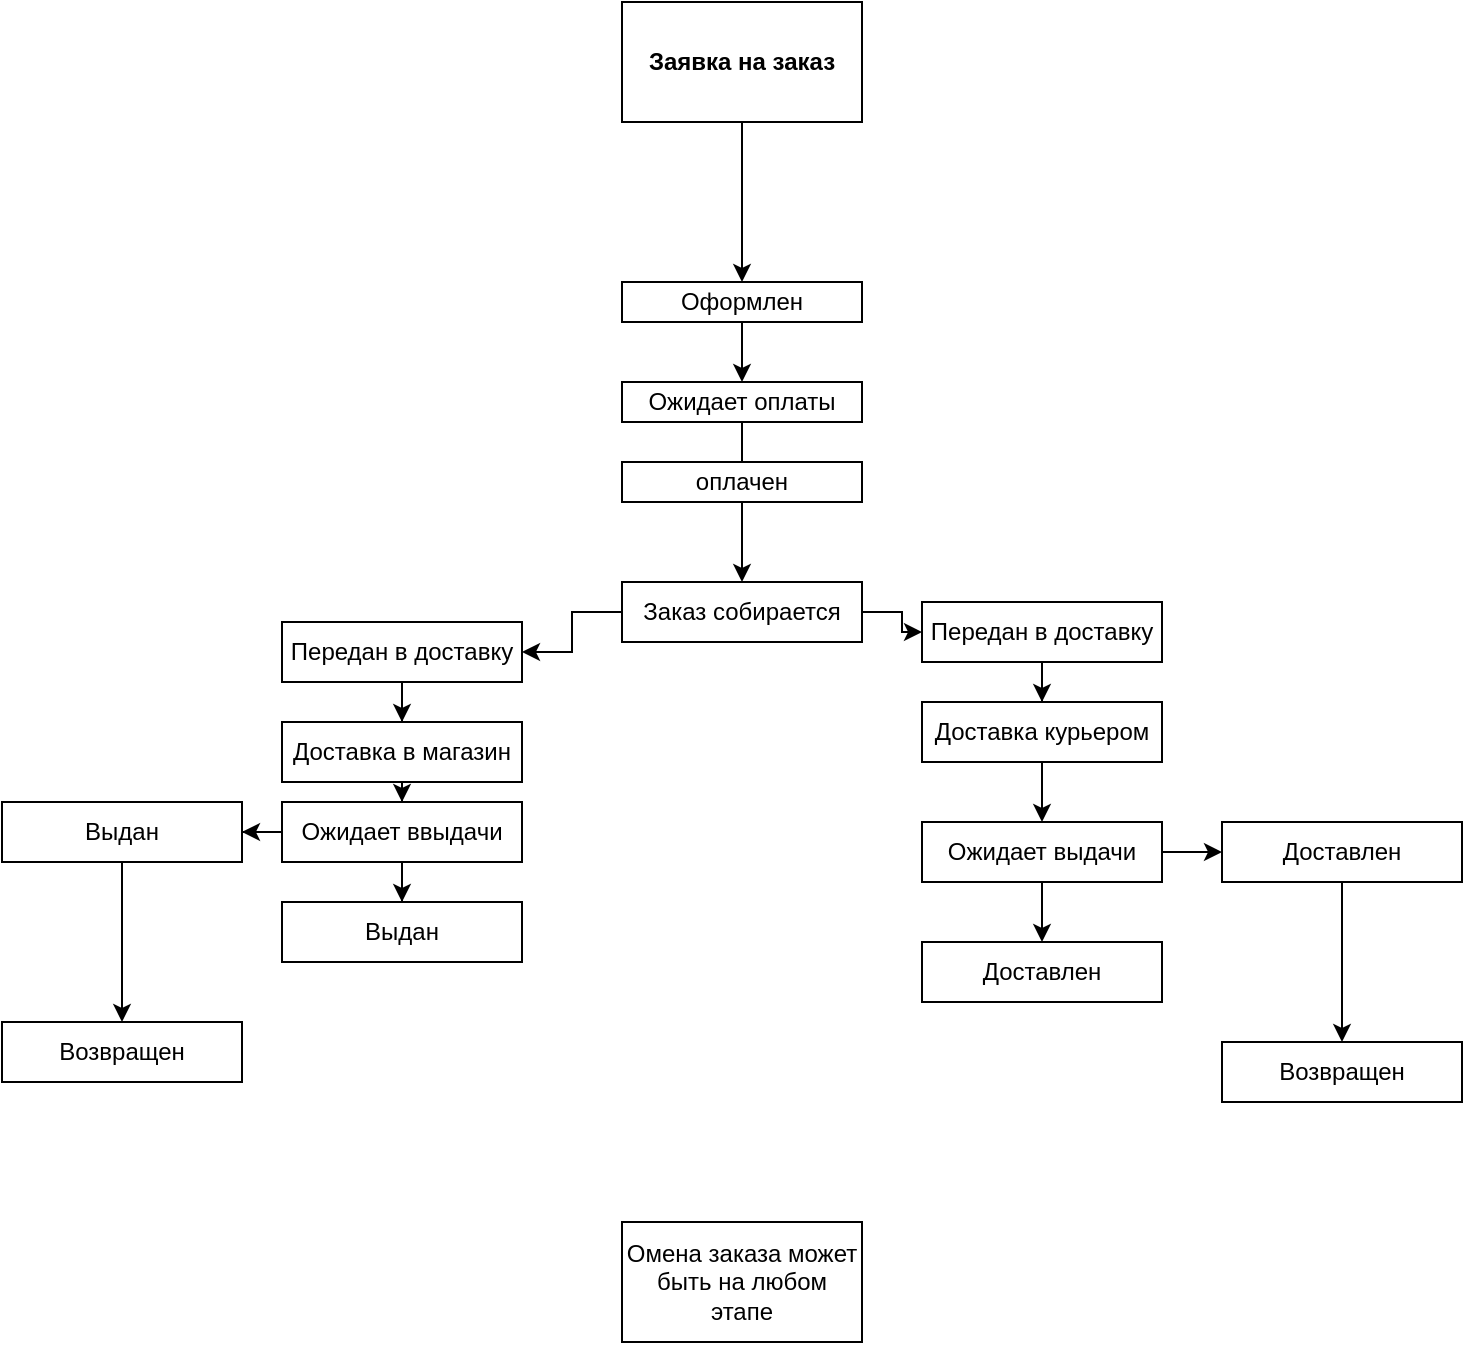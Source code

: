 <mxfile version="23.1.5" type="device">
  <diagram name="Страница — 1" id="hiwBlVGiFP5OjQJbE0yj">
    <mxGraphModel dx="1434" dy="844" grid="1" gridSize="10" guides="1" tooltips="1" connect="1" arrows="1" fold="1" page="1" pageScale="1" pageWidth="827" pageHeight="1169" math="0" shadow="0">
      <root>
        <mxCell id="0" />
        <mxCell id="1" parent="0" />
        <mxCell id="sb92uRKTc0TN339oHrCb-21" value="" style="edgeStyle=orthogonalEdgeStyle;rounded=0;orthogonalLoop=1;jettySize=auto;html=1;" edge="1" parent="1" source="sb92uRKTc0TN339oHrCb-2" target="sb92uRKTc0TN339oHrCb-20">
          <mxGeometry relative="1" as="geometry" />
        </mxCell>
        <mxCell id="sb92uRKTc0TN339oHrCb-2" value="Заявка на заказ" style="rounded=0;whiteSpace=wrap;html=1;fontStyle=1" vertex="1" parent="1">
          <mxGeometry x="340" y="20" width="120" height="60" as="geometry" />
        </mxCell>
        <mxCell id="sb92uRKTc0TN339oHrCb-23" value="" style="edgeStyle=orthogonalEdgeStyle;rounded=0;orthogonalLoop=1;jettySize=auto;html=1;" edge="1" parent="1" source="sb92uRKTc0TN339oHrCb-20">
          <mxGeometry relative="1" as="geometry">
            <mxPoint x="400" y="210" as="targetPoint" />
          </mxGeometry>
        </mxCell>
        <mxCell id="sb92uRKTc0TN339oHrCb-20" value="Оформлен" style="rounded=0;whiteSpace=wrap;html=1;" vertex="1" parent="1">
          <mxGeometry x="340" y="160" width="120" height="20" as="geometry" />
        </mxCell>
        <mxCell id="sb92uRKTc0TN339oHrCb-25" value="" style="edgeStyle=orthogonalEdgeStyle;rounded=0;orthogonalLoop=1;jettySize=auto;html=1;" edge="1" parent="1" source="sb92uRKTc0TN339oHrCb-22">
          <mxGeometry relative="1" as="geometry">
            <mxPoint x="400" y="260" as="targetPoint" />
          </mxGeometry>
        </mxCell>
        <mxCell id="sb92uRKTc0TN339oHrCb-22" value="Ожидает оплаты" style="rounded=0;whiteSpace=wrap;html=1;" vertex="1" parent="1">
          <mxGeometry x="340" y="210" width="120" height="20" as="geometry" />
        </mxCell>
        <mxCell id="sb92uRKTc0TN339oHrCb-27" value="" style="edgeStyle=orthogonalEdgeStyle;rounded=0;orthogonalLoop=1;jettySize=auto;html=1;" edge="1" parent="1" source="sb92uRKTc0TN339oHrCb-24">
          <mxGeometry relative="1" as="geometry">
            <mxPoint x="400" y="310" as="targetPoint" />
          </mxGeometry>
        </mxCell>
        <mxCell id="sb92uRKTc0TN339oHrCb-24" value="оплачен" style="rounded=0;whiteSpace=wrap;html=1;" vertex="1" parent="1">
          <mxGeometry x="340" y="250" width="120" height="20" as="geometry" />
        </mxCell>
        <mxCell id="sb92uRKTc0TN339oHrCb-29" value="" style="edgeStyle=orthogonalEdgeStyle;rounded=0;orthogonalLoop=1;jettySize=auto;html=1;" edge="1" parent="1" source="sb92uRKTc0TN339oHrCb-26" target="sb92uRKTc0TN339oHrCb-28">
          <mxGeometry relative="1" as="geometry" />
        </mxCell>
        <mxCell id="sb92uRKTc0TN339oHrCb-31" value="" style="edgeStyle=orthogonalEdgeStyle;rounded=0;orthogonalLoop=1;jettySize=auto;html=1;" edge="1" parent="1" source="sb92uRKTc0TN339oHrCb-26" target="sb92uRKTc0TN339oHrCb-30">
          <mxGeometry relative="1" as="geometry" />
        </mxCell>
        <mxCell id="sb92uRKTc0TN339oHrCb-26" value="Заказ собирается" style="rounded=0;whiteSpace=wrap;html=1;" vertex="1" parent="1">
          <mxGeometry x="340" y="310" width="120" height="30" as="geometry" />
        </mxCell>
        <mxCell id="sb92uRKTc0TN339oHrCb-35" value="" style="edgeStyle=orthogonalEdgeStyle;rounded=0;orthogonalLoop=1;jettySize=auto;html=1;" edge="1" parent="1" source="sb92uRKTc0TN339oHrCb-28" target="sb92uRKTc0TN339oHrCb-34">
          <mxGeometry relative="1" as="geometry" />
        </mxCell>
        <mxCell id="sb92uRKTc0TN339oHrCb-28" value="Передан в доставку" style="rounded=0;whiteSpace=wrap;html=1;" vertex="1" parent="1">
          <mxGeometry x="490" y="320" width="120" height="30" as="geometry" />
        </mxCell>
        <mxCell id="sb92uRKTc0TN339oHrCb-33" value="" style="edgeStyle=orthogonalEdgeStyle;rounded=0;orthogonalLoop=1;jettySize=auto;html=1;" edge="1" parent="1" source="sb92uRKTc0TN339oHrCb-30" target="sb92uRKTc0TN339oHrCb-32">
          <mxGeometry relative="1" as="geometry" />
        </mxCell>
        <mxCell id="sb92uRKTc0TN339oHrCb-30" value="Передан в доставку" style="rounded=0;whiteSpace=wrap;html=1;" vertex="1" parent="1">
          <mxGeometry x="170" y="330" width="120" height="30" as="geometry" />
        </mxCell>
        <mxCell id="sb92uRKTc0TN339oHrCb-43" value="" style="edgeStyle=orthogonalEdgeStyle;rounded=0;orthogonalLoop=1;jettySize=auto;html=1;" edge="1" parent="1" source="sb92uRKTc0TN339oHrCb-32" target="sb92uRKTc0TN339oHrCb-42">
          <mxGeometry relative="1" as="geometry" />
        </mxCell>
        <mxCell id="sb92uRKTc0TN339oHrCb-32" value="Доставка в магазин" style="rounded=0;whiteSpace=wrap;html=1;" vertex="1" parent="1">
          <mxGeometry x="170" y="380" width="120" height="30" as="geometry" />
        </mxCell>
        <mxCell id="sb92uRKTc0TN339oHrCb-37" value="" style="edgeStyle=orthogonalEdgeStyle;rounded=0;orthogonalLoop=1;jettySize=auto;html=1;" edge="1" parent="1" source="sb92uRKTc0TN339oHrCb-34" target="sb92uRKTc0TN339oHrCb-36">
          <mxGeometry relative="1" as="geometry" />
        </mxCell>
        <mxCell id="sb92uRKTc0TN339oHrCb-34" value="Доставка курьером" style="rounded=0;whiteSpace=wrap;html=1;" vertex="1" parent="1">
          <mxGeometry x="490" y="370" width="120" height="30" as="geometry" />
        </mxCell>
        <mxCell id="sb92uRKTc0TN339oHrCb-39" value="" style="edgeStyle=orthogonalEdgeStyle;rounded=0;orthogonalLoop=1;jettySize=auto;html=1;" edge="1" parent="1" source="sb92uRKTc0TN339oHrCb-36" target="sb92uRKTc0TN339oHrCb-38">
          <mxGeometry relative="1" as="geometry" />
        </mxCell>
        <mxCell id="sb92uRKTc0TN339oHrCb-59" value="" style="edgeStyle=orthogonalEdgeStyle;rounded=0;orthogonalLoop=1;jettySize=auto;html=1;" edge="1" parent="1" source="sb92uRKTc0TN339oHrCb-36" target="sb92uRKTc0TN339oHrCb-58">
          <mxGeometry relative="1" as="geometry" />
        </mxCell>
        <mxCell id="sb92uRKTc0TN339oHrCb-36" value="Ожидает выдачи" style="rounded=0;whiteSpace=wrap;html=1;" vertex="1" parent="1">
          <mxGeometry x="490" y="430" width="120" height="30" as="geometry" />
        </mxCell>
        <mxCell id="sb92uRKTc0TN339oHrCb-38" value="Доставлен" style="rounded=0;whiteSpace=wrap;html=1;" vertex="1" parent="1">
          <mxGeometry x="490" y="490" width="120" height="30" as="geometry" />
        </mxCell>
        <mxCell id="sb92uRKTc0TN339oHrCb-45" value="" style="edgeStyle=orthogonalEdgeStyle;rounded=0;orthogonalLoop=1;jettySize=auto;html=1;" edge="1" parent="1" source="sb92uRKTc0TN339oHrCb-42" target="sb92uRKTc0TN339oHrCb-44">
          <mxGeometry relative="1" as="geometry" />
        </mxCell>
        <mxCell id="sb92uRKTc0TN339oHrCb-55" value="" style="edgeStyle=orthogonalEdgeStyle;rounded=0;orthogonalLoop=1;jettySize=auto;html=1;" edge="1" parent="1" source="sb92uRKTc0TN339oHrCb-42" target="sb92uRKTc0TN339oHrCb-54">
          <mxGeometry relative="1" as="geometry" />
        </mxCell>
        <mxCell id="sb92uRKTc0TN339oHrCb-42" value="Ожидает ввыдачи" style="rounded=0;whiteSpace=wrap;html=1;" vertex="1" parent="1">
          <mxGeometry x="170" y="420" width="120" height="30" as="geometry" />
        </mxCell>
        <mxCell id="sb92uRKTc0TN339oHrCb-44" value="Выдан" style="rounded=0;whiteSpace=wrap;html=1;" vertex="1" parent="1">
          <mxGeometry x="170" y="470" width="120" height="30" as="geometry" />
        </mxCell>
        <mxCell id="sb92uRKTc0TN339oHrCb-48" value="Омена заказа может быть на любом этапе" style="rounded=0;whiteSpace=wrap;html=1;" vertex="1" parent="1">
          <mxGeometry x="340" y="630" width="120" height="60" as="geometry" />
        </mxCell>
        <mxCell id="sb92uRKTc0TN339oHrCb-57" value="" style="edgeStyle=orthogonalEdgeStyle;rounded=0;orthogonalLoop=1;jettySize=auto;html=1;" edge="1" parent="1" source="sb92uRKTc0TN339oHrCb-54" target="sb92uRKTc0TN339oHrCb-56">
          <mxGeometry relative="1" as="geometry" />
        </mxCell>
        <mxCell id="sb92uRKTc0TN339oHrCb-54" value="Выдан" style="rounded=0;whiteSpace=wrap;html=1;" vertex="1" parent="1">
          <mxGeometry x="30" y="420" width="120" height="30" as="geometry" />
        </mxCell>
        <mxCell id="sb92uRKTc0TN339oHrCb-56" value="Возвращен" style="rounded=0;whiteSpace=wrap;html=1;" vertex="1" parent="1">
          <mxGeometry x="30" y="530" width="120" height="30" as="geometry" />
        </mxCell>
        <mxCell id="sb92uRKTc0TN339oHrCb-61" value="" style="edgeStyle=orthogonalEdgeStyle;rounded=0;orthogonalLoop=1;jettySize=auto;html=1;" edge="1" parent="1" source="sb92uRKTc0TN339oHrCb-58" target="sb92uRKTc0TN339oHrCb-60">
          <mxGeometry relative="1" as="geometry" />
        </mxCell>
        <mxCell id="sb92uRKTc0TN339oHrCb-58" value="Доставлен" style="rounded=0;whiteSpace=wrap;html=1;" vertex="1" parent="1">
          <mxGeometry x="640" y="430" width="120" height="30" as="geometry" />
        </mxCell>
        <mxCell id="sb92uRKTc0TN339oHrCb-60" value="Возвращен" style="rounded=0;whiteSpace=wrap;html=1;" vertex="1" parent="1">
          <mxGeometry x="640" y="540" width="120" height="30" as="geometry" />
        </mxCell>
      </root>
    </mxGraphModel>
  </diagram>
</mxfile>

